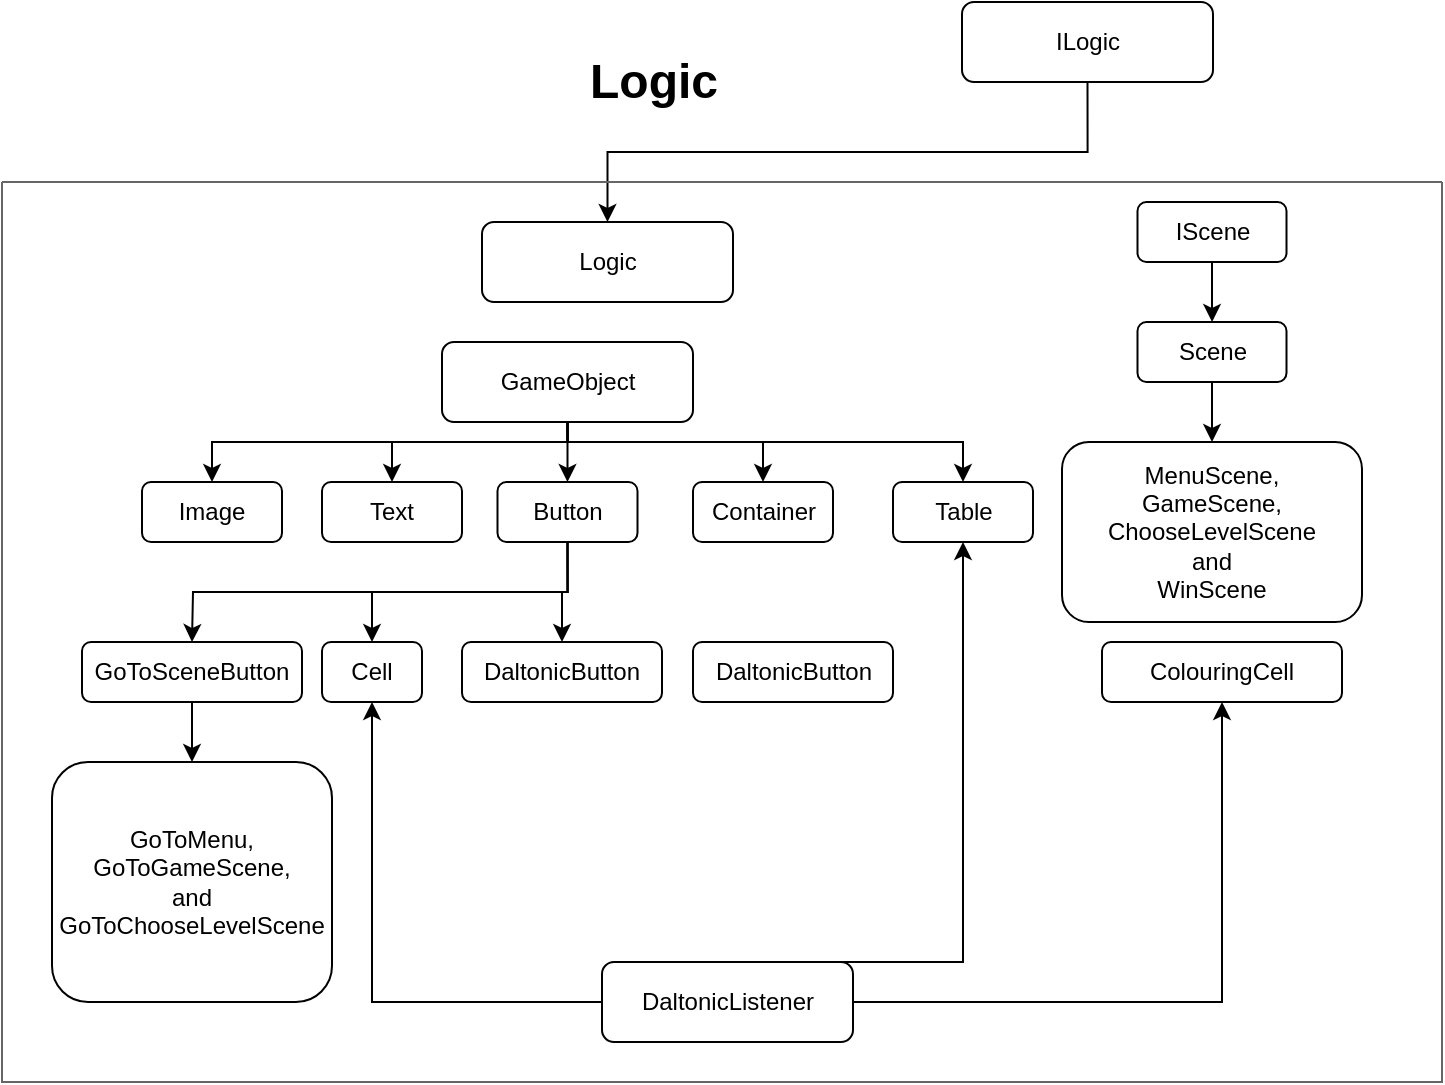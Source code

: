 <mxfile version="22.1.16" type="device">
  <diagram name="Página-1" id="FZwxbhz2h9sQsfbv1pmE">
    <mxGraphModel dx="1036" dy="606" grid="1" gridSize="10" guides="1" tooltips="1" connect="1" arrows="1" fold="1" page="1" pageScale="1" pageWidth="827" pageHeight="1169" math="0" shadow="0">
      <root>
        <mxCell id="0" />
        <mxCell id="1" parent="0" />
        <mxCell id="i7q-057S_SzwTGJfoeeh-1" value="&lt;h1&gt;Logic&lt;/h1&gt;" style="text;html=1;spacing=5;spacingTop=-20;whiteSpace=wrap;overflow=hidden;rounded=0;" parent="1" vertex="1">
          <mxGeometry x="319" y="40" width="91" height="40" as="geometry" />
        </mxCell>
        <mxCell id="i7q-057S_SzwTGJfoeeh-29" style="edgeStyle=orthogonalEdgeStyle;rounded=0;orthogonalLoop=1;jettySize=auto;html=1;exitX=0.5;exitY=1;exitDx=0;exitDy=0;" parent="1" source="i7q-057S_SzwTGJfoeeh-2" target="i7q-057S_SzwTGJfoeeh-28" edge="1">
          <mxGeometry relative="1" as="geometry" />
        </mxCell>
        <mxCell id="i7q-057S_SzwTGJfoeeh-2" value="ILogic" style="rounded=1;whiteSpace=wrap;html=1;" parent="1" vertex="1">
          <mxGeometry x="510" y="20" width="125.5" height="40" as="geometry" />
        </mxCell>
        <mxCell id="i7q-057S_SzwTGJfoeeh-25" value="" style="swimlane;startSize=0;labelBackgroundColor=none;labelBorderColor=none;fillColor=#f5f5f5;gradientColor=#b3b3b3;strokeColor=#666666;gradientDirection=north;" parent="1" vertex="1">
          <mxGeometry x="30" y="110" width="720" height="450" as="geometry">
            <mxRectangle x="40" y="100" width="50" height="40" as="alternateBounds" />
          </mxGeometry>
        </mxCell>
        <mxCell id="i7q-057S_SzwTGJfoeeh-31" style="edgeStyle=orthogonalEdgeStyle;rounded=0;orthogonalLoop=1;jettySize=auto;html=1;exitX=0.5;exitY=1;exitDx=0;exitDy=0;" parent="i7q-057S_SzwTGJfoeeh-25" source="i7q-057S_SzwTGJfoeeh-5" target="i7q-057S_SzwTGJfoeeh-6" edge="1">
          <mxGeometry relative="1" as="geometry">
            <Array as="points">
              <mxPoint x="283" y="130" />
              <mxPoint x="105" y="130" />
            </Array>
          </mxGeometry>
        </mxCell>
        <mxCell id="i7q-057S_SzwTGJfoeeh-41" style="edgeStyle=orthogonalEdgeStyle;rounded=0;orthogonalLoop=1;jettySize=auto;html=1;exitX=0.5;exitY=1;exitDx=0;exitDy=0;entryX=0.5;entryY=0;entryDx=0;entryDy=0;" parent="i7q-057S_SzwTGJfoeeh-25" source="i7q-057S_SzwTGJfoeeh-5" target="i7q-057S_SzwTGJfoeeh-40" edge="1">
          <mxGeometry relative="1" as="geometry" />
        </mxCell>
        <mxCell id="i7q-057S_SzwTGJfoeeh-42" style="edgeStyle=orthogonalEdgeStyle;rounded=0;orthogonalLoop=1;jettySize=auto;html=1;exitX=0.5;exitY=1;exitDx=0;exitDy=0;entryX=0.5;entryY=0;entryDx=0;entryDy=0;" parent="i7q-057S_SzwTGJfoeeh-25" source="i7q-057S_SzwTGJfoeeh-5" target="i7q-057S_SzwTGJfoeeh-30" edge="1">
          <mxGeometry relative="1" as="geometry">
            <Array as="points">
              <mxPoint x="283" y="130" />
              <mxPoint x="195" y="130" />
            </Array>
          </mxGeometry>
        </mxCell>
        <mxCell id="i7q-057S_SzwTGJfoeeh-55" style="edgeStyle=orthogonalEdgeStyle;rounded=0;orthogonalLoop=1;jettySize=auto;html=1;exitX=0.5;exitY=1;exitDx=0;exitDy=0;entryX=0.5;entryY=0;entryDx=0;entryDy=0;" parent="i7q-057S_SzwTGJfoeeh-25" source="i7q-057S_SzwTGJfoeeh-5" target="i7q-057S_SzwTGJfoeeh-53" edge="1">
          <mxGeometry relative="1" as="geometry">
            <Array as="points">
              <mxPoint x="283" y="130" />
              <mxPoint x="381" y="130" />
            </Array>
          </mxGeometry>
        </mxCell>
        <mxCell id="i7q-057S_SzwTGJfoeeh-56" style="edgeStyle=orthogonalEdgeStyle;rounded=0;orthogonalLoop=1;jettySize=auto;html=1;exitX=0.5;exitY=1;exitDx=0;exitDy=0;entryX=0.5;entryY=0;entryDx=0;entryDy=0;" parent="i7q-057S_SzwTGJfoeeh-25" source="i7q-057S_SzwTGJfoeeh-5" target="i7q-057S_SzwTGJfoeeh-54" edge="1">
          <mxGeometry relative="1" as="geometry">
            <Array as="points">
              <mxPoint x="283" y="130" />
              <mxPoint x="481" y="130" />
            </Array>
          </mxGeometry>
        </mxCell>
        <mxCell id="i7q-057S_SzwTGJfoeeh-5" value="GameObject" style="rounded=1;whiteSpace=wrap;html=1;" parent="i7q-057S_SzwTGJfoeeh-25" vertex="1">
          <mxGeometry x="220" y="80" width="125.5" height="40" as="geometry" />
        </mxCell>
        <mxCell id="i7q-057S_SzwTGJfoeeh-6" value="Image" style="rounded=1;whiteSpace=wrap;html=1;" parent="i7q-057S_SzwTGJfoeeh-25" vertex="1">
          <mxGeometry x="70" y="150" width="70" height="30" as="geometry" />
        </mxCell>
        <mxCell id="i7q-057S_SzwTGJfoeeh-30" value="Text" style="rounded=1;whiteSpace=wrap;html=1;" parent="i7q-057S_SzwTGJfoeeh-25" vertex="1">
          <mxGeometry x="160" y="150" width="70" height="30" as="geometry" />
        </mxCell>
        <mxCell id="i7q-057S_SzwTGJfoeeh-44" style="edgeStyle=orthogonalEdgeStyle;rounded=0;orthogonalLoop=1;jettySize=auto;html=1;exitX=0.5;exitY=1;exitDx=0;exitDy=0;entryX=0.5;entryY=0;entryDx=0;entryDy=0;" parent="i7q-057S_SzwTGJfoeeh-25" source="i7q-057S_SzwTGJfoeeh-40" edge="1">
          <mxGeometry relative="1" as="geometry">
            <mxPoint x="95" y="230" as="targetPoint" />
          </mxGeometry>
        </mxCell>
        <mxCell id="i7q-057S_SzwTGJfoeeh-47" style="edgeStyle=orthogonalEdgeStyle;rounded=0;orthogonalLoop=1;jettySize=auto;html=1;exitX=0.5;exitY=1;exitDx=0;exitDy=0;" parent="i7q-057S_SzwTGJfoeeh-25" source="i7q-057S_SzwTGJfoeeh-40" target="i7q-057S_SzwTGJfoeeh-46" edge="1">
          <mxGeometry relative="1" as="geometry" />
        </mxCell>
        <mxCell id="i7q-057S_SzwTGJfoeeh-48" style="edgeStyle=orthogonalEdgeStyle;rounded=0;orthogonalLoop=1;jettySize=auto;html=1;exitX=0.5;exitY=1;exitDx=0;exitDy=0;entryX=0.5;entryY=0;entryDx=0;entryDy=0;" parent="i7q-057S_SzwTGJfoeeh-25" source="i7q-057S_SzwTGJfoeeh-40" target="i7q-057S_SzwTGJfoeeh-45" edge="1">
          <mxGeometry relative="1" as="geometry" />
        </mxCell>
        <mxCell id="i7q-057S_SzwTGJfoeeh-40" value="Button" style="rounded=1;whiteSpace=wrap;html=1;" parent="i7q-057S_SzwTGJfoeeh-25" vertex="1">
          <mxGeometry x="247.75" y="150" width="70" height="30" as="geometry" />
        </mxCell>
        <mxCell id="i7q-057S_SzwTGJfoeeh-65" style="edgeStyle=orthogonalEdgeStyle;rounded=0;orthogonalLoop=1;jettySize=auto;html=1;exitX=0.5;exitY=1;exitDx=0;exitDy=0;entryX=0.5;entryY=0;entryDx=0;entryDy=0;" parent="i7q-057S_SzwTGJfoeeh-25" source="i7q-057S_SzwTGJfoeeh-43" target="i7q-057S_SzwTGJfoeeh-64" edge="1">
          <mxGeometry relative="1" as="geometry" />
        </mxCell>
        <mxCell id="i7q-057S_SzwTGJfoeeh-43" value="GoToSceneButton" style="rounded=1;whiteSpace=wrap;html=1;" parent="i7q-057S_SzwTGJfoeeh-25" vertex="1">
          <mxGeometry x="40" y="230" width="110" height="30" as="geometry" />
        </mxCell>
        <mxCell id="i7q-057S_SzwTGJfoeeh-45" value="Cell" style="rounded=1;whiteSpace=wrap;html=1;" parent="i7q-057S_SzwTGJfoeeh-25" vertex="1">
          <mxGeometry x="160" y="230" width="50" height="30" as="geometry" />
        </mxCell>
        <mxCell id="i7q-057S_SzwTGJfoeeh-46" value="DaltonicButton" style="rounded=1;whiteSpace=wrap;html=1;" parent="i7q-057S_SzwTGJfoeeh-25" vertex="1">
          <mxGeometry x="230" y="230" width="100" height="30" as="geometry" />
        </mxCell>
        <mxCell id="i7q-057S_SzwTGJfoeeh-49" value="DaltonicButton" style="rounded=1;whiteSpace=wrap;html=1;" parent="i7q-057S_SzwTGJfoeeh-25" vertex="1">
          <mxGeometry x="345.5" y="230" width="100" height="30" as="geometry" />
        </mxCell>
        <mxCell id="i7q-057S_SzwTGJfoeeh-50" value="ColouringCell" style="rounded=1;whiteSpace=wrap;html=1;" parent="i7q-057S_SzwTGJfoeeh-25" vertex="1">
          <mxGeometry x="550" y="230" width="120" height="30" as="geometry" />
        </mxCell>
        <mxCell id="i7q-057S_SzwTGJfoeeh-51" style="edgeStyle=orthogonalEdgeStyle;rounded=0;orthogonalLoop=1;jettySize=auto;html=1;exitX=0;exitY=0.5;exitDx=0;exitDy=0;entryX=0.5;entryY=1;entryDx=0;entryDy=0;" parent="i7q-057S_SzwTGJfoeeh-25" source="i7q-057S_SzwTGJfoeeh-4" target="i7q-057S_SzwTGJfoeeh-45" edge="1">
          <mxGeometry relative="1" as="geometry" />
        </mxCell>
        <mxCell id="i7q-057S_SzwTGJfoeeh-52" style="edgeStyle=orthogonalEdgeStyle;rounded=0;orthogonalLoop=1;jettySize=auto;html=1;exitX=1;exitY=0.5;exitDx=0;exitDy=0;entryX=0.5;entryY=1;entryDx=0;entryDy=0;" parent="i7q-057S_SzwTGJfoeeh-25" source="i7q-057S_SzwTGJfoeeh-4" target="i7q-057S_SzwTGJfoeeh-50" edge="1">
          <mxGeometry relative="1" as="geometry" />
        </mxCell>
        <mxCell id="i7q-057S_SzwTGJfoeeh-57" style="edgeStyle=orthogonalEdgeStyle;rounded=0;orthogonalLoop=1;jettySize=auto;html=1;exitX=0.75;exitY=0;exitDx=0;exitDy=0;entryX=0.5;entryY=1;entryDx=0;entryDy=0;" parent="i7q-057S_SzwTGJfoeeh-25" source="i7q-057S_SzwTGJfoeeh-4" target="i7q-057S_SzwTGJfoeeh-54" edge="1">
          <mxGeometry relative="1" as="geometry">
            <Array as="points">
              <mxPoint x="480" y="390" />
            </Array>
          </mxGeometry>
        </mxCell>
        <mxCell id="i7q-057S_SzwTGJfoeeh-4" value="DaltonicListener" style="rounded=1;whiteSpace=wrap;html=1;" parent="i7q-057S_SzwTGJfoeeh-25" vertex="1">
          <mxGeometry x="300" y="390" width="125.5" height="40" as="geometry" />
        </mxCell>
        <mxCell id="i7q-057S_SzwTGJfoeeh-53" value="Container" style="rounded=1;whiteSpace=wrap;html=1;" parent="i7q-057S_SzwTGJfoeeh-25" vertex="1">
          <mxGeometry x="345.5" y="150" width="70" height="30" as="geometry" />
        </mxCell>
        <mxCell id="i7q-057S_SzwTGJfoeeh-54" value="Table" style="rounded=1;whiteSpace=wrap;html=1;" parent="i7q-057S_SzwTGJfoeeh-25" vertex="1">
          <mxGeometry x="445.5" y="150" width="70" height="30" as="geometry" />
        </mxCell>
        <mxCell id="i7q-057S_SzwTGJfoeeh-28" value="Logic" style="rounded=1;whiteSpace=wrap;html=1;" parent="i7q-057S_SzwTGJfoeeh-25" vertex="1">
          <mxGeometry x="240" y="20" width="125.5" height="40" as="geometry" />
        </mxCell>
        <mxCell id="i7q-057S_SzwTGJfoeeh-61" style="edgeStyle=orthogonalEdgeStyle;rounded=0;orthogonalLoop=1;jettySize=auto;html=1;exitX=0.5;exitY=1;exitDx=0;exitDy=0;" parent="i7q-057S_SzwTGJfoeeh-25" source="i7q-057S_SzwTGJfoeeh-59" target="i7q-057S_SzwTGJfoeeh-60" edge="1">
          <mxGeometry relative="1" as="geometry" />
        </mxCell>
        <mxCell id="i7q-057S_SzwTGJfoeeh-59" value="IScene" style="rounded=1;whiteSpace=wrap;html=1;" parent="i7q-057S_SzwTGJfoeeh-25" vertex="1">
          <mxGeometry x="567.75" y="10" width="74.5" height="30" as="geometry" />
        </mxCell>
        <mxCell id="i7q-057S_SzwTGJfoeeh-63" style="edgeStyle=orthogonalEdgeStyle;rounded=0;orthogonalLoop=1;jettySize=auto;html=1;exitX=0.5;exitY=1;exitDx=0;exitDy=0;entryX=0.5;entryY=0;entryDx=0;entryDy=0;" parent="i7q-057S_SzwTGJfoeeh-25" source="i7q-057S_SzwTGJfoeeh-60" target="i7q-057S_SzwTGJfoeeh-62" edge="1">
          <mxGeometry relative="1" as="geometry" />
        </mxCell>
        <mxCell id="i7q-057S_SzwTGJfoeeh-60" value="Scene" style="rounded=1;whiteSpace=wrap;html=1;" parent="i7q-057S_SzwTGJfoeeh-25" vertex="1">
          <mxGeometry x="567.75" y="70" width="74.5" height="30" as="geometry" />
        </mxCell>
        <mxCell id="i7q-057S_SzwTGJfoeeh-62" value="MenuScene, &lt;br&gt;GameScene, ChooseLevelScene &lt;br&gt;and &lt;br&gt;WinScene" style="rounded=1;whiteSpace=wrap;html=1;" parent="i7q-057S_SzwTGJfoeeh-25" vertex="1">
          <mxGeometry x="530" y="130" width="150" height="90" as="geometry" />
        </mxCell>
        <mxCell id="i7q-057S_SzwTGJfoeeh-64" value="GoToMenu,&lt;br&gt;GoToGameScene,&lt;br&gt;and&lt;br&gt;GoToChooseLevelScene" style="rounded=1;whiteSpace=wrap;html=1;" parent="i7q-057S_SzwTGJfoeeh-25" vertex="1">
          <mxGeometry x="25" y="290" width="140" height="120" as="geometry" />
        </mxCell>
      </root>
    </mxGraphModel>
  </diagram>
</mxfile>
